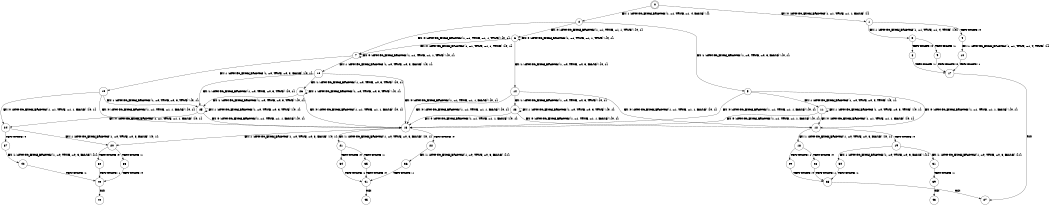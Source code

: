 digraph BCG {
size = "7, 10.5";
center = TRUE;
node [shape = circle];
0 [peripheries = 2];
0 -> 1 [label = "EX !0 !ATOMIC_EXCH_BRANCH (1, +1, TRUE, +1, 1, FALSE) !{}"];
0 -> 2 [label = "EX !1 !ATOMIC_EXCH_BRANCH (1, +1, TRUE, +1, 4, FALSE) !{}"];
1 -> 3 [label = "EX !1 !ATOMIC_EXCH_BRANCH (1, +1, TRUE, +1, 4, TRUE) !{0}"];
1 -> 4 [label = "TERMINATE !0"];
2 -> 5 [label = "EX !1 !ATOMIC_EXCH_BRANCH (1, +0, TRUE, +0, 3, FALSE) !{0, 1}"];
2 -> 6 [label = "EX !0 !ATOMIC_EXCH_BRANCH (1, +1, TRUE, +1, 1, TRUE) !{0, 1}"];
2 -> 7 [label = "EX !0 !ATOMIC_EXCH_BRANCH (1, +1, TRUE, +1, 1, TRUE) !{0, 1}"];
3 -> 8 [label = "TERMINATE !0"];
3 -> 9 [label = "TERMINATE !1"];
4 -> 10 [label = "EX !1 !ATOMIC_EXCH_BRANCH (1, +1, TRUE, +1, 4, TRUE) !{}"];
5 -> 11 [label = "EX !1 !ATOMIC_EXCH_BRANCH (1, +0, TRUE, +0, 3, TRUE) !{0, 1}"];
5 -> 12 [label = "EX !0 !ATOMIC_EXCH_BRANCH (1, +1, TRUE, +1, 1, FALSE) !{0, 1}"];
5 -> 13 [label = "EX !0 !ATOMIC_EXCH_BRANCH (1, +1, TRUE, +1, 1, FALSE) !{0, 1}"];
6 -> 6 [label = "EX !0 !ATOMIC_EXCH_BRANCH (1, +1, TRUE, +1, 1, TRUE) !{0, 1}"];
6 -> 14 [label = "EX !1 !ATOMIC_EXCH_BRANCH (1, +0, TRUE, +0, 3, FALSE) !{0, 1}"];
6 -> 7 [label = "EX !0 !ATOMIC_EXCH_BRANCH (1, +1, TRUE, +1, 1, TRUE) !{0, 1}"];
7 -> 15 [label = "EX !1 !ATOMIC_EXCH_BRANCH (1, +0, TRUE, +0, 3, FALSE) !{0, 1}"];
7 -> 7 [label = "EX !0 !ATOMIC_EXCH_BRANCH (1, +1, TRUE, +1, 1, TRUE) !{0, 1}"];
7 -> 16 [label = "EX !1 !ATOMIC_EXCH_BRANCH (1, +0, TRUE, +0, 3, FALSE) !{0, 1}"];
8 -> 17 [label = "TERMINATE !1"];
9 -> 17 [label = "TERMINATE !0"];
10 -> 17 [label = "TERMINATE !1"];
11 -> 11 [label = "EX !1 !ATOMIC_EXCH_BRANCH (1, +0, TRUE, +0, 3, TRUE) !{0, 1}"];
11 -> 12 [label = "EX !0 !ATOMIC_EXCH_BRANCH (1, +1, TRUE, +1, 1, FALSE) !{0, 1}"];
11 -> 13 [label = "EX !0 !ATOMIC_EXCH_BRANCH (1, +1, TRUE, +1, 1, FALSE) !{0, 1}"];
12 -> 18 [label = "EX !1 !ATOMIC_EXCH_BRANCH (1, +0, TRUE, +0, 3, FALSE) !{0, 1}"];
12 -> 19 [label = "TERMINATE !0"];
13 -> 20 [label = "EX !1 !ATOMIC_EXCH_BRANCH (1, +0, TRUE, +0, 3, FALSE) !{0, 1}"];
13 -> 21 [label = "EX !1 !ATOMIC_EXCH_BRANCH (1, +0, TRUE, +0, 3, FALSE) !{0, 1}"];
13 -> 22 [label = "TERMINATE !0"];
14 -> 12 [label = "EX !0 !ATOMIC_EXCH_BRANCH (1, +1, TRUE, +1, 1, FALSE) !{0, 1}"];
14 -> 23 [label = "EX !1 !ATOMIC_EXCH_BRANCH (1, +0, TRUE, +0, 3, TRUE) !{0, 1}"];
14 -> 13 [label = "EX !0 !ATOMIC_EXCH_BRANCH (1, +1, TRUE, +1, 1, FALSE) !{0, 1}"];
15 -> 24 [label = "EX !0 !ATOMIC_EXCH_BRANCH (1, +1, TRUE, +1, 1, FALSE) !{0, 1}"];
15 -> 25 [label = "EX !1 !ATOMIC_EXCH_BRANCH (1, +0, TRUE, +0, 3, TRUE) !{0, 1}"];
15 -> 13 [label = "EX !0 !ATOMIC_EXCH_BRANCH (1, +1, TRUE, +1, 1, FALSE) !{0, 1}"];
16 -> 25 [label = "EX !1 !ATOMIC_EXCH_BRANCH (1, +0, TRUE, +0, 3, TRUE) !{0, 1}"];
16 -> 13 [label = "EX !0 !ATOMIC_EXCH_BRANCH (1, +1, TRUE, +1, 1, FALSE) !{0, 1}"];
16 -> 26 [label = "EX !1 !ATOMIC_EXCH_BRANCH (1, +0, TRUE, +0, 3, TRUE) !{0, 1}"];
17 -> 27 [label = "exit"];
18 -> 28 [label = "TERMINATE !0"];
18 -> 29 [label = "TERMINATE !1"];
19 -> 30 [label = "EX !1 !ATOMIC_EXCH_BRANCH (1, +0, TRUE, +0, 3, FALSE) !{1}"];
19 -> 31 [label = "EX !1 !ATOMIC_EXCH_BRANCH (1, +0, TRUE, +0, 3, FALSE) !{1}"];
20 -> 32 [label = "TERMINATE !0"];
20 -> 33 [label = "TERMINATE !1"];
21 -> 34 [label = "TERMINATE !0"];
21 -> 35 [label = "TERMINATE !1"];
22 -> 36 [label = "EX !1 !ATOMIC_EXCH_BRANCH (1, +0, TRUE, +0, 3, FALSE) !{1}"];
23 -> 12 [label = "EX !0 !ATOMIC_EXCH_BRANCH (1, +1, TRUE, +1, 1, FALSE) !{0, 1}"];
23 -> 23 [label = "EX !1 !ATOMIC_EXCH_BRANCH (1, +0, TRUE, +0, 3, TRUE) !{0, 1}"];
23 -> 13 [label = "EX !0 !ATOMIC_EXCH_BRANCH (1, +1, TRUE, +1, 1, FALSE) !{0, 1}"];
24 -> 20 [label = "EX !1 !ATOMIC_EXCH_BRANCH (1, +0, TRUE, +0, 3, FALSE) !{0, 1}"];
24 -> 37 [label = "TERMINATE !0"];
25 -> 24 [label = "EX !0 !ATOMIC_EXCH_BRANCH (1, +1, TRUE, +1, 1, FALSE) !{0, 1}"];
25 -> 25 [label = "EX !1 !ATOMIC_EXCH_BRANCH (1, +0, TRUE, +0, 3, TRUE) !{0, 1}"];
25 -> 13 [label = "EX !0 !ATOMIC_EXCH_BRANCH (1, +1, TRUE, +1, 1, FALSE) !{0, 1}"];
26 -> 25 [label = "EX !1 !ATOMIC_EXCH_BRANCH (1, +0, TRUE, +0, 3, TRUE) !{0, 1}"];
26 -> 13 [label = "EX !0 !ATOMIC_EXCH_BRANCH (1, +1, TRUE, +1, 1, FALSE) !{0, 1}"];
26 -> 26 [label = "EX !1 !ATOMIC_EXCH_BRANCH (1, +0, TRUE, +0, 3, TRUE) !{0, 1}"];
28 -> 38 [label = "TERMINATE !1"];
29 -> 38 [label = "TERMINATE !0"];
30 -> 38 [label = "TERMINATE !1"];
31 -> 39 [label = "TERMINATE !1"];
32 -> 40 [label = "TERMINATE !1"];
33 -> 40 [label = "TERMINATE !0"];
34 -> 41 [label = "TERMINATE !1"];
35 -> 41 [label = "TERMINATE !0"];
36 -> 41 [label = "TERMINATE !1"];
37 -> 42 [label = "EX !1 !ATOMIC_EXCH_BRANCH (1, +0, TRUE, +0, 3, FALSE) !{1}"];
38 -> 27 [label = "exit"];
39 -> 43 [label = "exit"];
40 -> 44 [label = "exit"];
41 -> 45 [label = "exit"];
42 -> 40 [label = "TERMINATE !1"];
}
